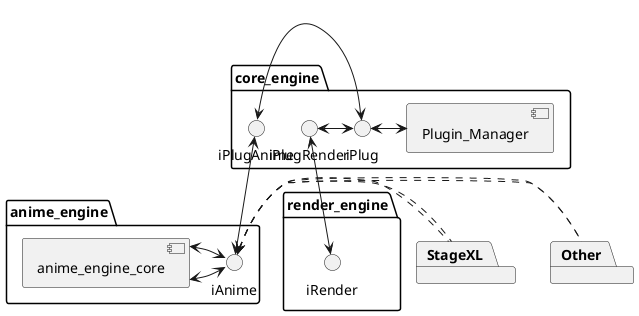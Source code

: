 @startuml
'This is completely experimental

package StageXL{
}

package Other{
}

package core_engine {
[Plugin_Manager]
iPlug <-> [Plugin_Manager]
iPlugAnime <-> iPlug
iPlugRender <-> iPlug
}

package anime_engine{
iPlugAnime <--> iAnime
[anime_engine_core] <-> iAnime
iAnime <. StageXL
iAnime <. Other
}

package render_engine{
iPlugRender <--> iRender
[anime_engine_core] <-> iAnime
iAnime <. StageXL
iAnime <. Other
}

@enduml